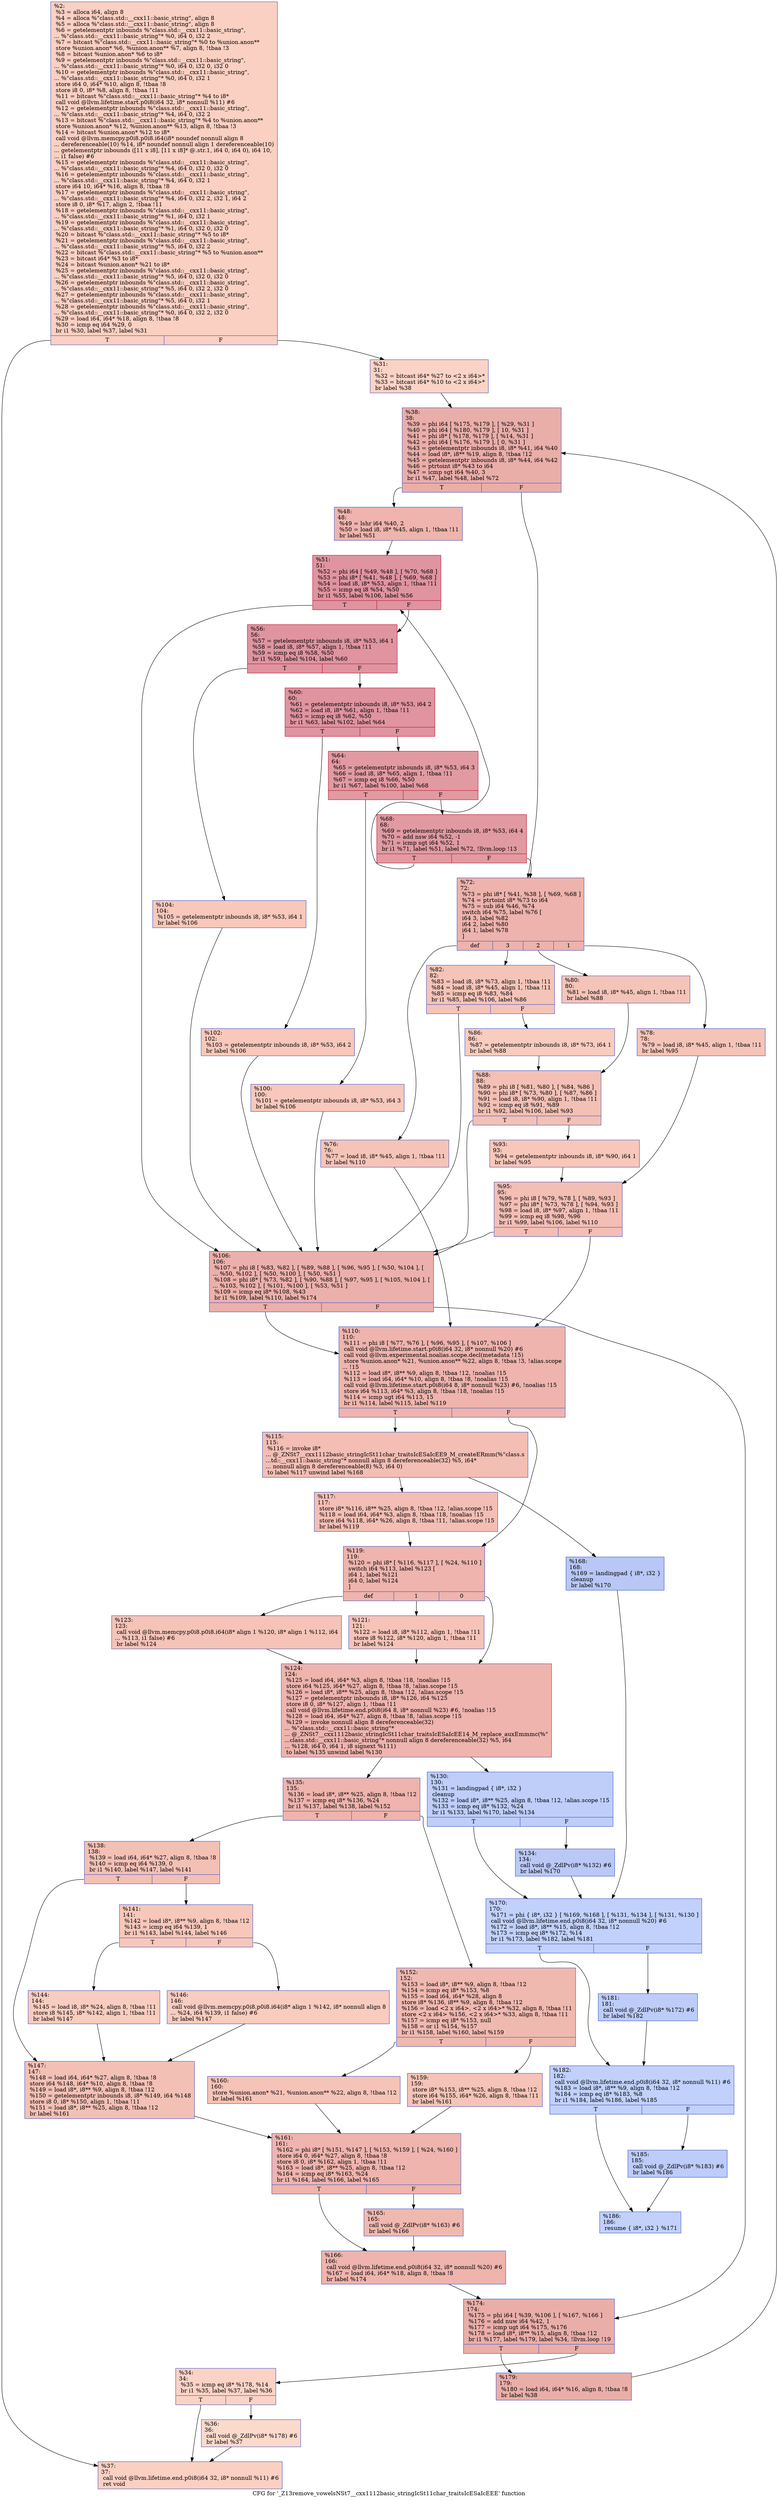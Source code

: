digraph "CFG for '_Z13remove_vowelsNSt7__cxx1112basic_stringIcSt11char_traitsIcESaIcEEE' function" {
	label="CFG for '_Z13remove_vowelsNSt7__cxx1112basic_stringIcSt11char_traitsIcESaIcEEE' function";

	Node0x56231cc9c740 [shape=record,color="#3d50c3ff", style=filled, fillcolor="#f3947570",label="{%2:\l  %3 = alloca i64, align 8\l  %4 = alloca %\"class.std::__cxx11::basic_string\", align 8\l  %5 = alloca %\"class.std::__cxx11::basic_string\", align 8\l  %6 = getelementptr inbounds %\"class.std::__cxx11::basic_string\",\l... %\"class.std::__cxx11::basic_string\"* %0, i64 0, i32 2\l  %7 = bitcast %\"class.std::__cxx11::basic_string\"* %0 to %union.anon**\l  store %union.anon* %6, %union.anon** %7, align 8, !tbaa !3\l  %8 = bitcast %union.anon* %6 to i8*\l  %9 = getelementptr inbounds %\"class.std::__cxx11::basic_string\",\l... %\"class.std::__cxx11::basic_string\"* %0, i64 0, i32 0, i32 0\l  %10 = getelementptr inbounds %\"class.std::__cxx11::basic_string\",\l... %\"class.std::__cxx11::basic_string\"* %0, i64 0, i32 1\l  store i64 0, i64* %10, align 8, !tbaa !8\l  store i8 0, i8* %8, align 8, !tbaa !11\l  %11 = bitcast %\"class.std::__cxx11::basic_string\"* %4 to i8*\l  call void @llvm.lifetime.start.p0i8(i64 32, i8* nonnull %11) #6\l  %12 = getelementptr inbounds %\"class.std::__cxx11::basic_string\",\l... %\"class.std::__cxx11::basic_string\"* %4, i64 0, i32 2\l  %13 = bitcast %\"class.std::__cxx11::basic_string\"* %4 to %union.anon**\l  store %union.anon* %12, %union.anon** %13, align 8, !tbaa !3\l  %14 = bitcast %union.anon* %12 to i8*\l  call void @llvm.memcpy.p0i8.p0i8.i64(i8* noundef nonnull align 8\l... dereferenceable(10) %14, i8* noundef nonnull align 1 dereferenceable(10)\l... getelementptr inbounds ([11 x i8], [11 x i8]* @.str.1, i64 0, i64 0), i64 10,\l... i1 false) #6\l  %15 = getelementptr inbounds %\"class.std::__cxx11::basic_string\",\l... %\"class.std::__cxx11::basic_string\"* %4, i64 0, i32 0, i32 0\l  %16 = getelementptr inbounds %\"class.std::__cxx11::basic_string\",\l... %\"class.std::__cxx11::basic_string\"* %4, i64 0, i32 1\l  store i64 10, i64* %16, align 8, !tbaa !8\l  %17 = getelementptr inbounds %\"class.std::__cxx11::basic_string\",\l... %\"class.std::__cxx11::basic_string\"* %4, i64 0, i32 2, i32 1, i64 2\l  store i8 0, i8* %17, align 2, !tbaa !11\l  %18 = getelementptr inbounds %\"class.std::__cxx11::basic_string\",\l... %\"class.std::__cxx11::basic_string\"* %1, i64 0, i32 1\l  %19 = getelementptr inbounds %\"class.std::__cxx11::basic_string\",\l... %\"class.std::__cxx11::basic_string\"* %1, i64 0, i32 0, i32 0\l  %20 = bitcast %\"class.std::__cxx11::basic_string\"* %5 to i8*\l  %21 = getelementptr inbounds %\"class.std::__cxx11::basic_string\",\l... %\"class.std::__cxx11::basic_string\"* %5, i64 0, i32 2\l  %22 = bitcast %\"class.std::__cxx11::basic_string\"* %5 to %union.anon**\l  %23 = bitcast i64* %3 to i8*\l  %24 = bitcast %union.anon* %21 to i8*\l  %25 = getelementptr inbounds %\"class.std::__cxx11::basic_string\",\l... %\"class.std::__cxx11::basic_string\"* %5, i64 0, i32 0, i32 0\l  %26 = getelementptr inbounds %\"class.std::__cxx11::basic_string\",\l... %\"class.std::__cxx11::basic_string\"* %5, i64 0, i32 2, i32 0\l  %27 = getelementptr inbounds %\"class.std::__cxx11::basic_string\",\l... %\"class.std::__cxx11::basic_string\"* %5, i64 0, i32 1\l  %28 = getelementptr inbounds %\"class.std::__cxx11::basic_string\",\l... %\"class.std::__cxx11::basic_string\"* %0, i64 0, i32 2, i32 0\l  %29 = load i64, i64* %18, align 8, !tbaa !8\l  %30 = icmp eq i64 %29, 0\l  br i1 %30, label %37, label %31\l|{<s0>T|<s1>F}}"];
	Node0x56231cc9c740:s0 -> Node0x56231cca1190;
	Node0x56231cc9c740:s1 -> Node0x56231cca1220;
	Node0x56231cca1220 [shape=record,color="#3d50c3ff", style=filled, fillcolor="#f59c7d70",label="{%31:\l31:                                               \l  %32 = bitcast i64* %27 to \<2 x i64\>*\l  %33 = bitcast i64* %10 to \<2 x i64\>*\l  br label %38\l}"];
	Node0x56231cca1220 -> Node0x56231cca1c60;
	Node0x56231cca1d20 [shape=record,color="#3d50c3ff", style=filled, fillcolor="#f59c7d70",label="{%34:\l34:                                               \l  %35 = icmp eq i8* %178, %14\l  br i1 %35, label %37, label %36\l|{<s0>T|<s1>F}}"];
	Node0x56231cca1d20:s0 -> Node0x56231cca1190;
	Node0x56231cca1d20:s1 -> Node0x56231cca1e70;
	Node0x56231cca1e70 [shape=record,color="#3d50c3ff", style=filled, fillcolor="#f7a88970",label="{%36:\l36:                                               \l  call void @_ZdlPv(i8* %178) #6\l  br label %37\l}"];
	Node0x56231cca1e70 -> Node0x56231cca1190;
	Node0x56231cca1190 [shape=record,color="#3d50c3ff", style=filled, fillcolor="#f3947570",label="{%37:\l37:                                               \l  call void @llvm.lifetime.end.p0i8(i64 32, i8* nonnull %11) #6\l  ret void\l}"];
	Node0x56231cca1c60 [shape=record,color="#3d50c3ff", style=filled, fillcolor="#d0473d70",label="{%38:\l38:                                               \l  %39 = phi i64 [ %175, %179 ], [ %29, %31 ]\l  %40 = phi i64 [ %180, %179 ], [ 10, %31 ]\l  %41 = phi i8* [ %178, %179 ], [ %14, %31 ]\l  %42 = phi i64 [ %176, %179 ], [ 0, %31 ]\l  %43 = getelementptr inbounds i8, i8* %41, i64 %40\l  %44 = load i8*, i8** %19, align 8, !tbaa !12\l  %45 = getelementptr inbounds i8, i8* %44, i64 %42\l  %46 = ptrtoint i8* %43 to i64\l  %47 = icmp sgt i64 %40, 3\l  br i1 %47, label %48, label %72\l|{<s0>T|<s1>F}}"];
	Node0x56231cca1c60:s0 -> Node0x56231cca2cb0;
	Node0x56231cca1c60:s1 -> Node0x56231cca2d40;
	Node0x56231cca2cb0 [shape=record,color="#3d50c3ff", style=filled, fillcolor="#d8564670",label="{%48:\l48:                                               \l  %49 = lshr i64 %40, 2\l  %50 = load i8, i8* %45, align 1, !tbaa !11\l  br label %51\l}"];
	Node0x56231cca2cb0 -> Node0x56231cca2f80;
	Node0x56231cca2f80 [shape=record,color="#b70d28ff", style=filled, fillcolor="#b70d2870",label="{%51:\l51:                                               \l  %52 = phi i64 [ %49, %48 ], [ %70, %68 ]\l  %53 = phi i8* [ %41, %48 ], [ %69, %68 ]\l  %54 = load i8, i8* %53, align 1, !tbaa !11\l  %55 = icmp eq i8 %54, %50\l  br i1 %55, label %106, label %56\l|{<s0>T|<s1>F}}"];
	Node0x56231cca2f80:s0 -> Node0x56231cca33d0;
	Node0x56231cca2f80:s1 -> Node0x56231cca3460;
	Node0x56231cca3460 [shape=record,color="#b70d28ff", style=filled, fillcolor="#b70d2870",label="{%56:\l56:                                               \l  %57 = getelementptr inbounds i8, i8* %53, i64 1\l  %58 = load i8, i8* %57, align 1, !tbaa !11\l  %59 = icmp eq i8 %58, %50\l  br i1 %59, label %104, label %60\l|{<s0>T|<s1>F}}"];
	Node0x56231cca3460:s0 -> Node0x56231cca3770;
	Node0x56231cca3460:s1 -> Node0x56231cca37c0;
	Node0x56231cca37c0 [shape=record,color="#b70d28ff", style=filled, fillcolor="#b70d2870",label="{%60:\l60:                                               \l  %61 = getelementptr inbounds i8, i8* %53, i64 2\l  %62 = load i8, i8* %61, align 1, !tbaa !11\l  %63 = icmp eq i8 %62, %50\l  br i1 %63, label %102, label %64\l|{<s0>T|<s1>F}}"];
	Node0x56231cca37c0:s0 -> Node0x56231cca3aa0;
	Node0x56231cca37c0:s1 -> Node0x56231cca3af0;
	Node0x56231cca3af0 [shape=record,color="#b70d28ff", style=filled, fillcolor="#bb1b2c70",label="{%64:\l64:                                               \l  %65 = getelementptr inbounds i8, i8* %53, i64 3\l  %66 = load i8, i8* %65, align 1, !tbaa !11\l  %67 = icmp eq i8 %66, %50\l  br i1 %67, label %100, label %68\l|{<s0>T|<s1>F}}"];
	Node0x56231cca3af0:s0 -> Node0x56231cca41e0;
	Node0x56231cca3af0:s1 -> Node0x56231cca3070;
	Node0x56231cca3070 [shape=record,color="#b70d28ff", style=filled, fillcolor="#bb1b2c70",label="{%68:\l68:                                               \l  %69 = getelementptr inbounds i8, i8* %53, i64 4\l  %70 = add nsw i64 %52, -1\l  %71 = icmp sgt i64 %52, 1\l  br i1 %71, label %51, label %72, !llvm.loop !13\l|{<s0>T|<s1>F}}"];
	Node0x56231cca3070:s0 -> Node0x56231cca2f80;
	Node0x56231cca3070:s1 -> Node0x56231cca2d40;
	Node0x56231cca2d40 [shape=record,color="#3d50c3ff", style=filled, fillcolor="#d6524470",label="{%72:\l72:                                               \l  %73 = phi i8* [ %41, %38 ], [ %69, %68 ]\l  %74 = ptrtoint i8* %73 to i64\l  %75 = sub i64 %46, %74\l  switch i64 %75, label %76 [\l    i64 3, label %82\l    i64 2, label %80\l    i64 1, label %78\l  ]\l|{<s0>def|<s1>3|<s2>2|<s3>1}}"];
	Node0x56231cca2d40:s0 -> Node0x56231cca47d0;
	Node0x56231cca2d40:s1 -> Node0x56231cca4820;
	Node0x56231cca2d40:s2 -> Node0x56231cca4870;
	Node0x56231cca2d40:s3 -> Node0x56231cca4900;
	Node0x56231cca47d0 [shape=record,color="#3d50c3ff", style=filled, fillcolor="#e97a5f70",label="{%76:\l76:                                               \l  %77 = load i8, i8* %45, align 1, !tbaa !11\l  br label %110\l}"];
	Node0x56231cca47d0 -> Node0x56231cca4a50;
	Node0x56231cca4900 [shape=record,color="#3d50c3ff", style=filled, fillcolor="#e97a5f70",label="{%78:\l78:                                               \l  %79 = load i8, i8* %45, align 1, !tbaa !11\l  br label %95\l}"];
	Node0x56231cca4900 -> Node0x56231cca4b80;
	Node0x56231cca4870 [shape=record,color="#3d50c3ff", style=filled, fillcolor="#e97a5f70",label="{%80:\l80:                                               \l  %81 = load i8, i8* %45, align 1, !tbaa !11\l  br label %88\l}"];
	Node0x56231cca4870 -> Node0x56231cca4cb0;
	Node0x56231cca4820 [shape=record,color="#3d50c3ff", style=filled, fillcolor="#e97a5f70",label="{%82:\l82:                                               \l  %83 = load i8, i8* %73, align 1, !tbaa !11\l  %84 = load i8, i8* %45, align 1, !tbaa !11\l  %85 = icmp eq i8 %83, %84\l  br i1 %85, label %106, label %86\l|{<s0>T|<s1>F}}"];
	Node0x56231cca4820:s0 -> Node0x56231cca33d0;
	Node0x56231cca4820:s1 -> Node0x56231cca4ee0;
	Node0x56231cca4ee0 [shape=record,color="#3d50c3ff", style=filled, fillcolor="#f08b6e70",label="{%86:\l86:                                               \l  %87 = getelementptr inbounds i8, i8* %73, i64 1\l  br label %88\l}"];
	Node0x56231cca4ee0 -> Node0x56231cca4cb0;
	Node0x56231cca4cb0 [shape=record,color="#3d50c3ff", style=filled, fillcolor="#e5705870",label="{%88:\l88:                                               \l  %89 = phi i8 [ %81, %80 ], [ %84, %86 ]\l  %90 = phi i8* [ %73, %80 ], [ %87, %86 ]\l  %91 = load i8, i8* %90, align 1, !tbaa !11\l  %92 = icmp eq i8 %91, %89\l  br i1 %92, label %106, label %93\l|{<s0>T|<s1>F}}"];
	Node0x56231cca4cb0:s0 -> Node0x56231cca33d0;
	Node0x56231cca4cb0:s1 -> Node0x56231cca5350;
	Node0x56231cca5350 [shape=record,color="#3d50c3ff", style=filled, fillcolor="#ec7f6370",label="{%93:\l93:                                               \l  %94 = getelementptr inbounds i8, i8* %90, i64 1\l  br label %95\l}"];
	Node0x56231cca5350 -> Node0x56231cca4b80;
	Node0x56231cca4b80 [shape=record,color="#3d50c3ff", style=filled, fillcolor="#e36c5570",label="{%95:\l95:                                               \l  %96 = phi i8 [ %79, %78 ], [ %89, %93 ]\l  %97 = phi i8* [ %73, %78 ], [ %94, %93 ]\l  %98 = load i8, i8* %97, align 1, !tbaa !11\l  %99 = icmp eq i8 %98, %96\l  br i1 %99, label %106, label %110\l|{<s0>T|<s1>F}}"];
	Node0x56231cca4b80:s0 -> Node0x56231cca33d0;
	Node0x56231cca4b80:s1 -> Node0x56231cca4a50;
	Node0x56231cca41e0 [shape=record,color="#3d50c3ff", style=filled, fillcolor="#ed836670",label="{%100:\l100:                                              \l  %101 = getelementptr inbounds i8, i8* %53, i64 3\l  br label %106\l}"];
	Node0x56231cca41e0 -> Node0x56231cca33d0;
	Node0x56231cca3aa0 [shape=record,color="#3d50c3ff", style=filled, fillcolor="#ed836670",label="{%102:\l102:                                              \l  %103 = getelementptr inbounds i8, i8* %53, i64 2\l  br label %106\l}"];
	Node0x56231cca3aa0 -> Node0x56231cca33d0;
	Node0x56231cca3770 [shape=record,color="#3d50c3ff", style=filled, fillcolor="#ed836670",label="{%104:\l104:                                              \l  %105 = getelementptr inbounds i8, i8* %53, i64 1\l  br label %106\l}"];
	Node0x56231cca3770 -> Node0x56231cca33d0;
	Node0x56231cca33d0 [shape=record,color="#3d50c3ff", style=filled, fillcolor="#d24b4070",label="{%106:\l106:                                              \l  %107 = phi i8 [ %83, %82 ], [ %89, %88 ], [ %96, %95 ], [ %50, %104 ], [\l... %50, %102 ], [ %50, %100 ], [ %50, %51 ]\l  %108 = phi i8* [ %73, %82 ], [ %90, %88 ], [ %97, %95 ], [ %105, %104 ], [\l... %103, %102 ], [ %101, %100 ], [ %53, %51 ]\l  %109 = icmp eq i8* %108, %43\l  br i1 %109, label %110, label %174\l|{<s0>T|<s1>F}}"];
	Node0x56231cca33d0:s0 -> Node0x56231cca4a50;
	Node0x56231cca33d0:s1 -> Node0x56231cca5f10;
	Node0x56231cca4a50 [shape=record,color="#3d50c3ff", style=filled, fillcolor="#d8564670",label="{%110:\l110:                                              \l  %111 = phi i8 [ %77, %76 ], [ %96, %95 ], [ %107, %106 ]\l  call void @llvm.lifetime.start.p0i8(i64 32, i8* nonnull %20) #6\l  call void @llvm.experimental.noalias.scope.decl(metadata !15)\l  store %union.anon* %21, %union.anon** %22, align 8, !tbaa !3, !alias.scope\l... !15\l  %112 = load i8*, i8** %9, align 8, !tbaa !12, !noalias !15\l  %113 = load i64, i64* %10, align 8, !tbaa !8, !noalias !15\l  call void @llvm.lifetime.start.p0i8(i64 8, i8* nonnull %23) #6, !noalias !15\l  store i64 %113, i64* %3, align 8, !tbaa !18, !noalias !15\l  %114 = icmp ugt i64 %113, 15\l  br i1 %114, label %115, label %119\l|{<s0>T|<s1>F}}"];
	Node0x56231cca4a50:s0 -> Node0x56231cca7a70;
	Node0x56231cca4a50:s1 -> Node0x56231cca7b00;
	Node0x56231cca7a70 [shape=record,color="#3d50c3ff", style=filled, fillcolor="#e36c5570",label="{%115:\l115:                                              \l  %116 = invoke i8*\l... @_ZNSt7__cxx1112basic_stringIcSt11char_traitsIcESaIcEE9_M_createERmm(%\"class.s\l...td::__cxx11::basic_string\"* nonnull align 8 dereferenceable(32) %5, i64*\l... nonnull align 8 dereferenceable(8) %3, i64 0)\l          to label %117 unwind label %168\l}"];
	Node0x56231cca7a70 -> Node0x56231cca7d30;
	Node0x56231cca7a70 -> Node0x56231cca7d80;
	Node0x56231cca7d30 [shape=record,color="#3d50c3ff", style=filled, fillcolor="#e36c5570",label="{%117:\l117:                                              \l  store i8* %116, i8** %25, align 8, !tbaa !12, !alias.scope !15\l  %118 = load i64, i64* %3, align 8, !tbaa !18, !noalias !15\l  store i64 %118, i64* %26, align 8, !tbaa !11, !alias.scope !15\l  br label %119\l}"];
	Node0x56231cca7d30 -> Node0x56231cca7b00;
	Node0x56231cca7b00 [shape=record,color="#3d50c3ff", style=filled, fillcolor="#d8564670",label="{%119:\l119:                                              \l  %120 = phi i8* [ %116, %117 ], [ %24, %110 ]\l  switch i64 %113, label %123 [\l    i64 1, label %121\l    i64 0, label %124\l  ]\l|{<s0>def|<s1>1|<s2>0}}"];
	Node0x56231cca7b00:s0 -> Node0x56231cca89d0;
	Node0x56231cca7b00:s1 -> Node0x56231cca8a20;
	Node0x56231cca7b00:s2 -> Node0x56231cca8ab0;
	Node0x56231cca8a20 [shape=record,color="#3d50c3ff", style=filled, fillcolor="#e8765c70",label="{%121:\l121:                                              \l  %122 = load i8, i8* %112, align 1, !tbaa !11\l  store i8 %122, i8* %120, align 1, !tbaa !11\l  br label %124\l}"];
	Node0x56231cca8a20 -> Node0x56231cca8ab0;
	Node0x56231cca89d0 [shape=record,color="#3d50c3ff", style=filled, fillcolor="#e8765c70",label="{%123:\l123:                                              \l  call void @llvm.memcpy.p0i8.p0i8.i64(i8* align 1 %120, i8* align 1 %112, i64\l... %113, i1 false) #6\l  br label %124\l}"];
	Node0x56231cca89d0 -> Node0x56231cca8ab0;
	Node0x56231cca8ab0 [shape=record,color="#3d50c3ff", style=filled, fillcolor="#d8564670",label="{%124:\l124:                                              \l  %125 = load i64, i64* %3, align 8, !tbaa !18, !noalias !15\l  store i64 %125, i64* %27, align 8, !tbaa !8, !alias.scope !15\l  %126 = load i8*, i8** %25, align 8, !tbaa !12, !alias.scope !15\l  %127 = getelementptr inbounds i8, i8* %126, i64 %125\l  store i8 0, i8* %127, align 1, !tbaa !11\l  call void @llvm.lifetime.end.p0i8(i64 8, i8* nonnull %23) #6, !noalias !15\l  %128 = load i64, i64* %27, align 8, !tbaa !8, !alias.scope !15\l  %129 = invoke nonnull align 8 dereferenceable(32)\l... %\"class.std::__cxx11::basic_string\"*\l... @_ZNSt7__cxx1112basic_stringIcSt11char_traitsIcESaIcEE14_M_replace_auxEmmmc(%\"\l...class.std::__cxx11::basic_string\"* nonnull align 8 dereferenceable(32) %5, i64\l... %128, i64 0, i64 1, i8 signext %111)\l          to label %135 unwind label %130\l}"];
	Node0x56231cca8ab0 -> Node0x56231cca9d80;
	Node0x56231cca8ab0 -> Node0x56231cca9e10;
	Node0x56231cca9e10 [shape=record,color="#3d50c3ff", style=filled, fillcolor="#6c8ff170",label="{%130:\l130:                                              \l  %131 = landingpad \{ i8*, i32 \}\l          cleanup\l  %132 = load i8*, i8** %25, align 8, !tbaa !12, !alias.scope !15\l  %133 = icmp eq i8* %132, %24\l  br i1 %133, label %170, label %134\l|{<s0>T|<s1>F}}"];
	Node0x56231cca9e10:s0 -> Node0x56231ccaa2f0;
	Node0x56231cca9e10:s1 -> Node0x56231ccaa380;
	Node0x56231ccaa380 [shape=record,color="#3d50c3ff", style=filled, fillcolor="#6282ea70",label="{%134:\l134:                                              \l  call void @_ZdlPv(i8* %132) #6\l  br label %170\l}"];
	Node0x56231ccaa380 -> Node0x56231ccaa2f0;
	Node0x56231cca9d80 [shape=record,color="#3d50c3ff", style=filled, fillcolor="#d8564670",label="{%135:\l135:                                              \l  %136 = load i8*, i8** %25, align 8, !tbaa !12\l  %137 = icmp eq i8* %136, %24\l  br i1 %137, label %138, label %152\l|{<s0>T|<s1>F}}"];
	Node0x56231cca9d80:s0 -> Node0x56231ccaa740;
	Node0x56231cca9d80:s1 -> Node0x56231ccaa790;
	Node0x56231ccaa740 [shape=record,color="#3d50c3ff", style=filled, fillcolor="#e5705870",label="{%138:\l138:                                              \l  %139 = load i64, i64* %27, align 8, !tbaa !8\l  %140 = icmp eq i64 %139, 0\l  br i1 %140, label %147, label %141\l|{<s0>T|<s1>F}}"];
	Node0x56231ccaa740:s0 -> Node0x56231ccaa990;
	Node0x56231ccaa740:s1 -> Node0x56231ccaa9e0;
	Node0x56231ccaa9e0 [shape=record,color="#3d50c3ff", style=filled, fillcolor="#ec7f6370",label="{%141:\l141:                                              \l  %142 = load i8*, i8** %9, align 8, !tbaa !12\l  %143 = icmp eq i64 %139, 1\l  br i1 %143, label %144, label %146\l|{<s0>T|<s1>F}}"];
	Node0x56231ccaa9e0:s0 -> Node0x56231ccaac20;
	Node0x56231ccaa9e0:s1 -> Node0x56231ccaac70;
	Node0x56231ccaac20 [shape=record,color="#3d50c3ff", style=filled, fillcolor="#f08b6e70",label="{%144:\l144:                                              \l  %145 = load i8, i8* %24, align 8, !tbaa !11\l  store i8 %145, i8* %142, align 1, !tbaa !11\l  br label %147\l}"];
	Node0x56231ccaac20 -> Node0x56231ccaa990;
	Node0x56231ccaac70 [shape=record,color="#3d50c3ff", style=filled, fillcolor="#f08b6e70",label="{%146:\l146:                                              \l  call void @llvm.memcpy.p0i8.p0i8.i64(i8* align 1 %142, i8* nonnull align 8\l... %24, i64 %139, i1 false) #6\l  br label %147\l}"];
	Node0x56231ccaac70 -> Node0x56231ccaa990;
	Node0x56231ccaa990 [shape=record,color="#3d50c3ff", style=filled, fillcolor="#e5705870",label="{%147:\l147:                                              \l  %148 = load i64, i64* %27, align 8, !tbaa !8\l  store i64 %148, i64* %10, align 8, !tbaa !8\l  %149 = load i8*, i8** %9, align 8, !tbaa !12\l  %150 = getelementptr inbounds i8, i8* %149, i64 %148\l  store i8 0, i8* %150, align 1, !tbaa !11\l  %151 = load i8*, i8** %25, align 8, !tbaa !12\l  br label %161\l}"];
	Node0x56231ccaa990 -> Node0x56231cc9dcc0;
	Node0x56231ccaa790 [shape=record,color="#3d50c3ff", style=filled, fillcolor="#de614d70",label="{%152:\l152:                                              \l  %153 = load i8*, i8** %9, align 8, !tbaa !12\l  %154 = icmp eq i8* %153, %8\l  %155 = load i64, i64* %28, align 8\l  store i8* %136, i8** %9, align 8, !tbaa !12\l  %156 = load \<2 x i64\>, \<2 x i64\>* %32, align 8, !tbaa !11\l  store \<2 x i64\> %156, \<2 x i64\>* %33, align 8, !tbaa !11\l  %157 = icmp eq i8* %153, null\l  %158 = or i1 %154, %157\l  br i1 %158, label %160, label %159\l|{<s0>T|<s1>F}}"];
	Node0x56231ccaa790:s0 -> Node0x56231cc9e1a0;
	Node0x56231ccaa790:s1 -> Node0x56231cc9e1f0;
	Node0x56231cc9e1f0 [shape=record,color="#3d50c3ff", style=filled, fillcolor="#e8765c70",label="{%159:\l159:                                              \l  store i8* %153, i8** %25, align 8, !tbaa !12\l  store i64 %155, i64* %26, align 8, !tbaa !11\l  br label %161\l}"];
	Node0x56231cc9e1f0 -> Node0x56231cc9dcc0;
	Node0x56231cc9e1a0 [shape=record,color="#3d50c3ff", style=filled, fillcolor="#e8765c70",label="{%160:\l160:                                              \l  store %union.anon* %21, %union.anon** %22, align 8, !tbaa !12\l  br label %161\l}"];
	Node0x56231cc9e1a0 -> Node0x56231cc9dcc0;
	Node0x56231cc9dcc0 [shape=record,color="#3d50c3ff", style=filled, fillcolor="#d8564670",label="{%161:\l161:                                              \l  %162 = phi i8* [ %151, %147 ], [ %153, %159 ], [ %24, %160 ]\l  store i64 0, i64* %27, align 8, !tbaa !8\l  store i8 0, i8* %162, align 1, !tbaa !11\l  %163 = load i8*, i8** %25, align 8, !tbaa !12\l  %164 = icmp eq i8* %163, %24\l  br i1 %164, label %166, label %165\l|{<s0>T|<s1>F}}"];
	Node0x56231cc9dcc0:s0 -> Node0x56231ccaca70;
	Node0x56231cc9dcc0:s1 -> Node0x56231ccacac0;
	Node0x56231ccacac0 [shape=record,color="#3d50c3ff", style=filled, fillcolor="#de614d70",label="{%165:\l165:                                              \l  call void @_ZdlPv(i8* %163) #6\l  br label %166\l}"];
	Node0x56231ccacac0 -> Node0x56231ccaca70;
	Node0x56231ccaca70 [shape=record,color="#3d50c3ff", style=filled, fillcolor="#d8564670",label="{%166:\l166:                                              \l  call void @llvm.lifetime.end.p0i8(i64 32, i8* nonnull %20) #6\l  %167 = load i64, i64* %18, align 8, !tbaa !8\l  br label %174\l}"];
	Node0x56231ccaca70 -> Node0x56231cca5f10;
	Node0x56231cca7d80 [shape=record,color="#3d50c3ff", style=filled, fillcolor="#5f7fe870",label="{%168:\l168:                                              \l  %169 = landingpad \{ i8*, i32 \}\l          cleanup\l  br label %170\l}"];
	Node0x56231cca7d80 -> Node0x56231ccaa2f0;
	Node0x56231ccaa2f0 [shape=record,color="#3d50c3ff", style=filled, fillcolor="#7396f570",label="{%170:\l170:                                              \l  %171 = phi \{ i8*, i32 \} [ %169, %168 ], [ %131, %134 ], [ %131, %130 ]\l  call void @llvm.lifetime.end.p0i8(i64 32, i8* nonnull %20) #6\l  %172 = load i8*, i8** %15, align 8, !tbaa !12\l  %173 = icmp eq i8* %172, %14\l  br i1 %173, label %182, label %181\l|{<s0>T|<s1>F}}"];
	Node0x56231ccaa2f0:s0 -> Node0x56231ccad350;
	Node0x56231ccaa2f0:s1 -> Node0x56231ccad3a0;
	Node0x56231cca5f10 [shape=record,color="#3d50c3ff", style=filled, fillcolor="#d0473d70",label="{%174:\l174:                                              \l  %175 = phi i64 [ %39, %106 ], [ %167, %166 ]\l  %176 = add nuw i64 %42, 1\l  %177 = icmp ugt i64 %175, %176\l  %178 = load i8*, i8** %15, align 8, !tbaa !12\l  br i1 %177, label %179, label %34, !llvm.loop !19\l|{<s0>T|<s1>F}}"];
	Node0x56231cca5f10:s0 -> Node0x56231cca2520;
	Node0x56231cca5f10:s1 -> Node0x56231cca1d20;
	Node0x56231cca2520 [shape=record,color="#3d50c3ff", style=filled, fillcolor="#d0473d70",label="{%179:\l179:                                              \l  %180 = load i64, i64* %16, align 8, !tbaa !8\l  br label %38\l}"];
	Node0x56231cca2520 -> Node0x56231cca1c60;
	Node0x56231ccad3a0 [shape=record,color="#3d50c3ff", style=filled, fillcolor="#6a8bef70",label="{%181:\l181:                                              \l  call void @_ZdlPv(i8* %172) #6\l  br label %182\l}"];
	Node0x56231ccad3a0 -> Node0x56231ccad350;
	Node0x56231ccad350 [shape=record,color="#3d50c3ff", style=filled, fillcolor="#7396f570",label="{%182:\l182:                                              \l  call void @llvm.lifetime.end.p0i8(i64 32, i8* nonnull %11) #6\l  %183 = load i8*, i8** %9, align 8, !tbaa !12\l  %184 = icmp eq i8* %183, %8\l  br i1 %184, label %186, label %185\l|{<s0>T|<s1>F}}"];
	Node0x56231ccad350:s0 -> Node0x56231ccadc60;
	Node0x56231ccad350:s1 -> Node0x56231ccadcb0;
	Node0x56231ccadcb0 [shape=record,color="#3d50c3ff", style=filled, fillcolor="#6a8bef70",label="{%185:\l185:                                              \l  call void @_ZdlPv(i8* %183) #6\l  br label %186\l}"];
	Node0x56231ccadcb0 -> Node0x56231ccadc60;
	Node0x56231ccadc60 [shape=record,color="#3d50c3ff", style=filled, fillcolor="#7396f570",label="{%186:\l186:                                              \l  resume \{ i8*, i32 \} %171\l}"];
}
